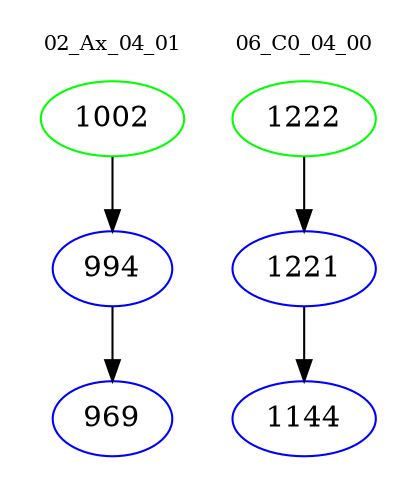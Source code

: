 digraph{
subgraph cluster_0 {
color = white
label = "02_Ax_04_01";
fontsize=10;
T0_1002 [label="1002", color="green"]
T0_1002 -> T0_994 [color="black"]
T0_994 [label="994", color="blue"]
T0_994 -> T0_969 [color="black"]
T0_969 [label="969", color="blue"]
}
subgraph cluster_1 {
color = white
label = "06_C0_04_00";
fontsize=10;
T1_1222 [label="1222", color="green"]
T1_1222 -> T1_1221 [color="black"]
T1_1221 [label="1221", color="blue"]
T1_1221 -> T1_1144 [color="black"]
T1_1144 [label="1144", color="blue"]
}
}
